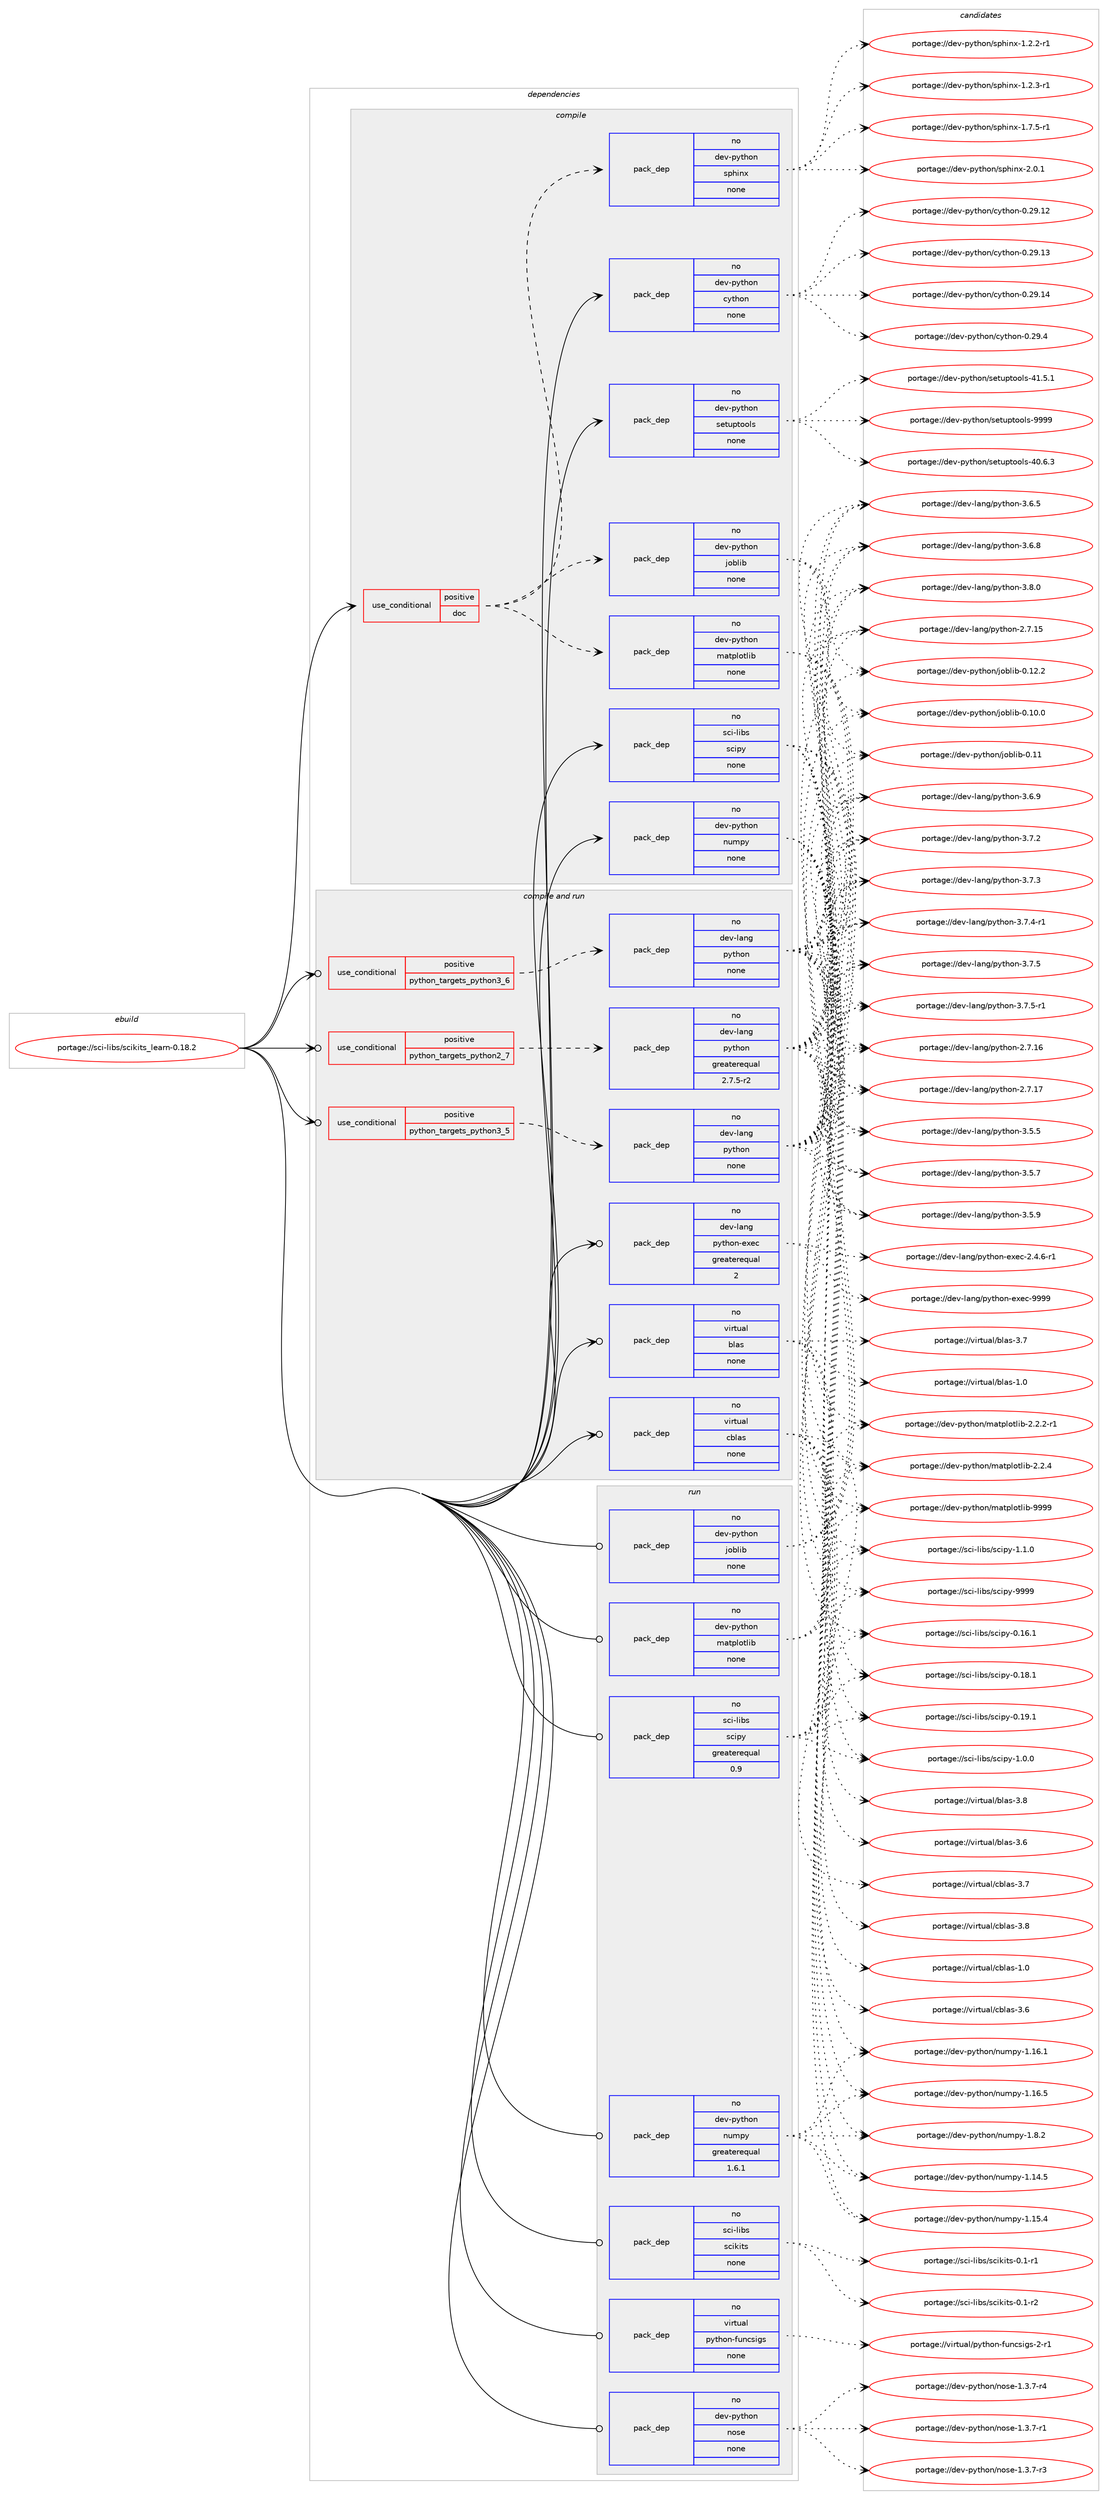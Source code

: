 digraph prolog {

# *************
# Graph options
# *************

newrank=true;
concentrate=true;
compound=true;
graph [rankdir=LR,fontname=Helvetica,fontsize=10,ranksep=1.5];#, ranksep=2.5, nodesep=0.2];
edge  [arrowhead=vee];
node  [fontname=Helvetica,fontsize=10];

# **********
# The ebuild
# **********

subgraph cluster_leftcol {
color=gray;
rank=same;
label=<<i>ebuild</i>>;
id [label="portage://sci-libs/scikits_learn-0.18.2", color=red, width=4, href="../sci-libs/scikits_learn-0.18.2.svg"];
}

# ****************
# The dependencies
# ****************

subgraph cluster_midcol {
color=gray;
label=<<i>dependencies</i>>;
subgraph cluster_compile {
fillcolor="#eeeeee";
style=filled;
label=<<i>compile</i>>;
subgraph cond97180 {
dependency392510 [label=<<TABLE BORDER="0" CELLBORDER="1" CELLSPACING="0" CELLPADDING="4"><TR><TD ROWSPAN="3" CELLPADDING="10">use_conditional</TD></TR><TR><TD>positive</TD></TR><TR><TD>doc</TD></TR></TABLE>>, shape=none, color=red];
subgraph pack288659 {
dependency392511 [label=<<TABLE BORDER="0" CELLBORDER="1" CELLSPACING="0" CELLPADDING="4" WIDTH="220"><TR><TD ROWSPAN="6" CELLPADDING="30">pack_dep</TD></TR><TR><TD WIDTH="110">no</TD></TR><TR><TD>dev-python</TD></TR><TR><TD>joblib</TD></TR><TR><TD>none</TD></TR><TR><TD></TD></TR></TABLE>>, shape=none, color=blue];
}
dependency392510:e -> dependency392511:w [weight=20,style="dashed",arrowhead="vee"];
subgraph pack288660 {
dependency392512 [label=<<TABLE BORDER="0" CELLBORDER="1" CELLSPACING="0" CELLPADDING="4" WIDTH="220"><TR><TD ROWSPAN="6" CELLPADDING="30">pack_dep</TD></TR><TR><TD WIDTH="110">no</TD></TR><TR><TD>dev-python</TD></TR><TR><TD>matplotlib</TD></TR><TR><TD>none</TD></TR><TR><TD></TD></TR></TABLE>>, shape=none, color=blue];
}
dependency392510:e -> dependency392512:w [weight=20,style="dashed",arrowhead="vee"];
subgraph pack288661 {
dependency392513 [label=<<TABLE BORDER="0" CELLBORDER="1" CELLSPACING="0" CELLPADDING="4" WIDTH="220"><TR><TD ROWSPAN="6" CELLPADDING="30">pack_dep</TD></TR><TR><TD WIDTH="110">no</TD></TR><TR><TD>dev-python</TD></TR><TR><TD>sphinx</TD></TR><TR><TD>none</TD></TR><TR><TD></TD></TR></TABLE>>, shape=none, color=blue];
}
dependency392510:e -> dependency392513:w [weight=20,style="dashed",arrowhead="vee"];
}
id:e -> dependency392510:w [weight=20,style="solid",arrowhead="vee"];
subgraph pack288662 {
dependency392514 [label=<<TABLE BORDER="0" CELLBORDER="1" CELLSPACING="0" CELLPADDING="4" WIDTH="220"><TR><TD ROWSPAN="6" CELLPADDING="30">pack_dep</TD></TR><TR><TD WIDTH="110">no</TD></TR><TR><TD>dev-python</TD></TR><TR><TD>cython</TD></TR><TR><TD>none</TD></TR><TR><TD></TD></TR></TABLE>>, shape=none, color=blue];
}
id:e -> dependency392514:w [weight=20,style="solid",arrowhead="vee"];
subgraph pack288663 {
dependency392515 [label=<<TABLE BORDER="0" CELLBORDER="1" CELLSPACING="0" CELLPADDING="4" WIDTH="220"><TR><TD ROWSPAN="6" CELLPADDING="30">pack_dep</TD></TR><TR><TD WIDTH="110">no</TD></TR><TR><TD>dev-python</TD></TR><TR><TD>numpy</TD></TR><TR><TD>none</TD></TR><TR><TD></TD></TR></TABLE>>, shape=none, color=blue];
}
id:e -> dependency392515:w [weight=20,style="solid",arrowhead="vee"];
subgraph pack288664 {
dependency392516 [label=<<TABLE BORDER="0" CELLBORDER="1" CELLSPACING="0" CELLPADDING="4" WIDTH="220"><TR><TD ROWSPAN="6" CELLPADDING="30">pack_dep</TD></TR><TR><TD WIDTH="110">no</TD></TR><TR><TD>dev-python</TD></TR><TR><TD>setuptools</TD></TR><TR><TD>none</TD></TR><TR><TD></TD></TR></TABLE>>, shape=none, color=blue];
}
id:e -> dependency392516:w [weight=20,style="solid",arrowhead="vee"];
subgraph pack288665 {
dependency392517 [label=<<TABLE BORDER="0" CELLBORDER="1" CELLSPACING="0" CELLPADDING="4" WIDTH="220"><TR><TD ROWSPAN="6" CELLPADDING="30">pack_dep</TD></TR><TR><TD WIDTH="110">no</TD></TR><TR><TD>sci-libs</TD></TR><TR><TD>scipy</TD></TR><TR><TD>none</TD></TR><TR><TD></TD></TR></TABLE>>, shape=none, color=blue];
}
id:e -> dependency392517:w [weight=20,style="solid",arrowhead="vee"];
}
subgraph cluster_compileandrun {
fillcolor="#eeeeee";
style=filled;
label=<<i>compile and run</i>>;
subgraph cond97181 {
dependency392518 [label=<<TABLE BORDER="0" CELLBORDER="1" CELLSPACING="0" CELLPADDING="4"><TR><TD ROWSPAN="3" CELLPADDING="10">use_conditional</TD></TR><TR><TD>positive</TD></TR><TR><TD>python_targets_python2_7</TD></TR></TABLE>>, shape=none, color=red];
subgraph pack288666 {
dependency392519 [label=<<TABLE BORDER="0" CELLBORDER="1" CELLSPACING="0" CELLPADDING="4" WIDTH="220"><TR><TD ROWSPAN="6" CELLPADDING="30">pack_dep</TD></TR><TR><TD WIDTH="110">no</TD></TR><TR><TD>dev-lang</TD></TR><TR><TD>python</TD></TR><TR><TD>greaterequal</TD></TR><TR><TD>2.7.5-r2</TD></TR></TABLE>>, shape=none, color=blue];
}
dependency392518:e -> dependency392519:w [weight=20,style="dashed",arrowhead="vee"];
}
id:e -> dependency392518:w [weight=20,style="solid",arrowhead="odotvee"];
subgraph cond97182 {
dependency392520 [label=<<TABLE BORDER="0" CELLBORDER="1" CELLSPACING="0" CELLPADDING="4"><TR><TD ROWSPAN="3" CELLPADDING="10">use_conditional</TD></TR><TR><TD>positive</TD></TR><TR><TD>python_targets_python3_5</TD></TR></TABLE>>, shape=none, color=red];
subgraph pack288667 {
dependency392521 [label=<<TABLE BORDER="0" CELLBORDER="1" CELLSPACING="0" CELLPADDING="4" WIDTH="220"><TR><TD ROWSPAN="6" CELLPADDING="30">pack_dep</TD></TR><TR><TD WIDTH="110">no</TD></TR><TR><TD>dev-lang</TD></TR><TR><TD>python</TD></TR><TR><TD>none</TD></TR><TR><TD></TD></TR></TABLE>>, shape=none, color=blue];
}
dependency392520:e -> dependency392521:w [weight=20,style="dashed",arrowhead="vee"];
}
id:e -> dependency392520:w [weight=20,style="solid",arrowhead="odotvee"];
subgraph cond97183 {
dependency392522 [label=<<TABLE BORDER="0" CELLBORDER="1" CELLSPACING="0" CELLPADDING="4"><TR><TD ROWSPAN="3" CELLPADDING="10">use_conditional</TD></TR><TR><TD>positive</TD></TR><TR><TD>python_targets_python3_6</TD></TR></TABLE>>, shape=none, color=red];
subgraph pack288668 {
dependency392523 [label=<<TABLE BORDER="0" CELLBORDER="1" CELLSPACING="0" CELLPADDING="4" WIDTH="220"><TR><TD ROWSPAN="6" CELLPADDING="30">pack_dep</TD></TR><TR><TD WIDTH="110">no</TD></TR><TR><TD>dev-lang</TD></TR><TR><TD>python</TD></TR><TR><TD>none</TD></TR><TR><TD></TD></TR></TABLE>>, shape=none, color=blue];
}
dependency392522:e -> dependency392523:w [weight=20,style="dashed",arrowhead="vee"];
}
id:e -> dependency392522:w [weight=20,style="solid",arrowhead="odotvee"];
subgraph pack288669 {
dependency392524 [label=<<TABLE BORDER="0" CELLBORDER="1" CELLSPACING="0" CELLPADDING="4" WIDTH="220"><TR><TD ROWSPAN="6" CELLPADDING="30">pack_dep</TD></TR><TR><TD WIDTH="110">no</TD></TR><TR><TD>dev-lang</TD></TR><TR><TD>python-exec</TD></TR><TR><TD>greaterequal</TD></TR><TR><TD>2</TD></TR></TABLE>>, shape=none, color=blue];
}
id:e -> dependency392524:w [weight=20,style="solid",arrowhead="odotvee"];
subgraph pack288670 {
dependency392525 [label=<<TABLE BORDER="0" CELLBORDER="1" CELLSPACING="0" CELLPADDING="4" WIDTH="220"><TR><TD ROWSPAN="6" CELLPADDING="30">pack_dep</TD></TR><TR><TD WIDTH="110">no</TD></TR><TR><TD>virtual</TD></TR><TR><TD>blas</TD></TR><TR><TD>none</TD></TR><TR><TD></TD></TR></TABLE>>, shape=none, color=blue];
}
id:e -> dependency392525:w [weight=20,style="solid",arrowhead="odotvee"];
subgraph pack288671 {
dependency392526 [label=<<TABLE BORDER="0" CELLBORDER="1" CELLSPACING="0" CELLPADDING="4" WIDTH="220"><TR><TD ROWSPAN="6" CELLPADDING="30">pack_dep</TD></TR><TR><TD WIDTH="110">no</TD></TR><TR><TD>virtual</TD></TR><TR><TD>cblas</TD></TR><TR><TD>none</TD></TR><TR><TD></TD></TR></TABLE>>, shape=none, color=blue];
}
id:e -> dependency392526:w [weight=20,style="solid",arrowhead="odotvee"];
}
subgraph cluster_run {
fillcolor="#eeeeee";
style=filled;
label=<<i>run</i>>;
subgraph pack288672 {
dependency392527 [label=<<TABLE BORDER="0" CELLBORDER="1" CELLSPACING="0" CELLPADDING="4" WIDTH="220"><TR><TD ROWSPAN="6" CELLPADDING="30">pack_dep</TD></TR><TR><TD WIDTH="110">no</TD></TR><TR><TD>dev-python</TD></TR><TR><TD>joblib</TD></TR><TR><TD>none</TD></TR><TR><TD></TD></TR></TABLE>>, shape=none, color=blue];
}
id:e -> dependency392527:w [weight=20,style="solid",arrowhead="odot"];
subgraph pack288673 {
dependency392528 [label=<<TABLE BORDER="0" CELLBORDER="1" CELLSPACING="0" CELLPADDING="4" WIDTH="220"><TR><TD ROWSPAN="6" CELLPADDING="30">pack_dep</TD></TR><TR><TD WIDTH="110">no</TD></TR><TR><TD>dev-python</TD></TR><TR><TD>matplotlib</TD></TR><TR><TD>none</TD></TR><TR><TD></TD></TR></TABLE>>, shape=none, color=blue];
}
id:e -> dependency392528:w [weight=20,style="solid",arrowhead="odot"];
subgraph pack288674 {
dependency392529 [label=<<TABLE BORDER="0" CELLBORDER="1" CELLSPACING="0" CELLPADDING="4" WIDTH="220"><TR><TD ROWSPAN="6" CELLPADDING="30">pack_dep</TD></TR><TR><TD WIDTH="110">no</TD></TR><TR><TD>dev-python</TD></TR><TR><TD>nose</TD></TR><TR><TD>none</TD></TR><TR><TD></TD></TR></TABLE>>, shape=none, color=blue];
}
id:e -> dependency392529:w [weight=20,style="solid",arrowhead="odot"];
subgraph pack288675 {
dependency392530 [label=<<TABLE BORDER="0" CELLBORDER="1" CELLSPACING="0" CELLPADDING="4" WIDTH="220"><TR><TD ROWSPAN="6" CELLPADDING="30">pack_dep</TD></TR><TR><TD WIDTH="110">no</TD></TR><TR><TD>dev-python</TD></TR><TR><TD>numpy</TD></TR><TR><TD>greaterequal</TD></TR><TR><TD>1.6.1</TD></TR></TABLE>>, shape=none, color=blue];
}
id:e -> dependency392530:w [weight=20,style="solid",arrowhead="odot"];
subgraph pack288676 {
dependency392531 [label=<<TABLE BORDER="0" CELLBORDER="1" CELLSPACING="0" CELLPADDING="4" WIDTH="220"><TR><TD ROWSPAN="6" CELLPADDING="30">pack_dep</TD></TR><TR><TD WIDTH="110">no</TD></TR><TR><TD>sci-libs</TD></TR><TR><TD>scikits</TD></TR><TR><TD>none</TD></TR><TR><TD></TD></TR></TABLE>>, shape=none, color=blue];
}
id:e -> dependency392531:w [weight=20,style="solid",arrowhead="odot"];
subgraph pack288677 {
dependency392532 [label=<<TABLE BORDER="0" CELLBORDER="1" CELLSPACING="0" CELLPADDING="4" WIDTH="220"><TR><TD ROWSPAN="6" CELLPADDING="30">pack_dep</TD></TR><TR><TD WIDTH="110">no</TD></TR><TR><TD>sci-libs</TD></TR><TR><TD>scipy</TD></TR><TR><TD>greaterequal</TD></TR><TR><TD>0.9</TD></TR></TABLE>>, shape=none, color=blue];
}
id:e -> dependency392532:w [weight=20,style="solid",arrowhead="odot"];
subgraph pack288678 {
dependency392533 [label=<<TABLE BORDER="0" CELLBORDER="1" CELLSPACING="0" CELLPADDING="4" WIDTH="220"><TR><TD ROWSPAN="6" CELLPADDING="30">pack_dep</TD></TR><TR><TD WIDTH="110">no</TD></TR><TR><TD>virtual</TD></TR><TR><TD>python-funcsigs</TD></TR><TR><TD>none</TD></TR><TR><TD></TD></TR></TABLE>>, shape=none, color=blue];
}
id:e -> dependency392533:w [weight=20,style="solid",arrowhead="odot"];
}
}

# **************
# The candidates
# **************

subgraph cluster_choices {
rank=same;
color=gray;
label=<<i>candidates</i>>;

subgraph choice288659 {
color=black;
nodesep=1;
choiceportage1001011184511212111610411111047106111981081059845484649484648 [label="portage://dev-python/joblib-0.10.0", color=red, width=4,href="../dev-python/joblib-0.10.0.svg"];
choiceportage100101118451121211161041111104710611198108105984548464949 [label="portage://dev-python/joblib-0.11", color=red, width=4,href="../dev-python/joblib-0.11.svg"];
choiceportage1001011184511212111610411111047106111981081059845484649504650 [label="portage://dev-python/joblib-0.12.2", color=red, width=4,href="../dev-python/joblib-0.12.2.svg"];
dependency392511:e -> choiceportage1001011184511212111610411111047106111981081059845484649484648:w [style=dotted,weight="100"];
dependency392511:e -> choiceportage100101118451121211161041111104710611198108105984548464949:w [style=dotted,weight="100"];
dependency392511:e -> choiceportage1001011184511212111610411111047106111981081059845484649504650:w [style=dotted,weight="100"];
}
subgraph choice288660 {
color=black;
nodesep=1;
choiceportage100101118451121211161041111104710997116112108111116108105984550465046504511449 [label="portage://dev-python/matplotlib-2.2.2-r1", color=red, width=4,href="../dev-python/matplotlib-2.2.2-r1.svg"];
choiceportage10010111845112121116104111110471099711611210811111610810598455046504652 [label="portage://dev-python/matplotlib-2.2.4", color=red, width=4,href="../dev-python/matplotlib-2.2.4.svg"];
choiceportage100101118451121211161041111104710997116112108111116108105984557575757 [label="portage://dev-python/matplotlib-9999", color=red, width=4,href="../dev-python/matplotlib-9999.svg"];
dependency392512:e -> choiceportage100101118451121211161041111104710997116112108111116108105984550465046504511449:w [style=dotted,weight="100"];
dependency392512:e -> choiceportage10010111845112121116104111110471099711611210811111610810598455046504652:w [style=dotted,weight="100"];
dependency392512:e -> choiceportage100101118451121211161041111104710997116112108111116108105984557575757:w [style=dotted,weight="100"];
}
subgraph choice288661 {
color=black;
nodesep=1;
choiceportage10010111845112121116104111110471151121041051101204549465046504511449 [label="portage://dev-python/sphinx-1.2.2-r1", color=red, width=4,href="../dev-python/sphinx-1.2.2-r1.svg"];
choiceportage10010111845112121116104111110471151121041051101204549465046514511449 [label="portage://dev-python/sphinx-1.2.3-r1", color=red, width=4,href="../dev-python/sphinx-1.2.3-r1.svg"];
choiceportage10010111845112121116104111110471151121041051101204549465546534511449 [label="portage://dev-python/sphinx-1.7.5-r1", color=red, width=4,href="../dev-python/sphinx-1.7.5-r1.svg"];
choiceportage1001011184511212111610411111047115112104105110120455046484649 [label="portage://dev-python/sphinx-2.0.1", color=red, width=4,href="../dev-python/sphinx-2.0.1.svg"];
dependency392513:e -> choiceportage10010111845112121116104111110471151121041051101204549465046504511449:w [style=dotted,weight="100"];
dependency392513:e -> choiceportage10010111845112121116104111110471151121041051101204549465046514511449:w [style=dotted,weight="100"];
dependency392513:e -> choiceportage10010111845112121116104111110471151121041051101204549465546534511449:w [style=dotted,weight="100"];
dependency392513:e -> choiceportage1001011184511212111610411111047115112104105110120455046484649:w [style=dotted,weight="100"];
}
subgraph choice288662 {
color=black;
nodesep=1;
choiceportage1001011184511212111610411111047991211161041111104548465057464950 [label="portage://dev-python/cython-0.29.12", color=red, width=4,href="../dev-python/cython-0.29.12.svg"];
choiceportage1001011184511212111610411111047991211161041111104548465057464951 [label="portage://dev-python/cython-0.29.13", color=red, width=4,href="../dev-python/cython-0.29.13.svg"];
choiceportage1001011184511212111610411111047991211161041111104548465057464952 [label="portage://dev-python/cython-0.29.14", color=red, width=4,href="../dev-python/cython-0.29.14.svg"];
choiceportage10010111845112121116104111110479912111610411111045484650574652 [label="portage://dev-python/cython-0.29.4", color=red, width=4,href="../dev-python/cython-0.29.4.svg"];
dependency392514:e -> choiceportage1001011184511212111610411111047991211161041111104548465057464950:w [style=dotted,weight="100"];
dependency392514:e -> choiceportage1001011184511212111610411111047991211161041111104548465057464951:w [style=dotted,weight="100"];
dependency392514:e -> choiceportage1001011184511212111610411111047991211161041111104548465057464952:w [style=dotted,weight="100"];
dependency392514:e -> choiceportage10010111845112121116104111110479912111610411111045484650574652:w [style=dotted,weight="100"];
}
subgraph choice288663 {
color=black;
nodesep=1;
choiceportage100101118451121211161041111104711011710911212145494649524653 [label="portage://dev-python/numpy-1.14.5", color=red, width=4,href="../dev-python/numpy-1.14.5.svg"];
choiceportage100101118451121211161041111104711011710911212145494649534652 [label="portage://dev-python/numpy-1.15.4", color=red, width=4,href="../dev-python/numpy-1.15.4.svg"];
choiceportage100101118451121211161041111104711011710911212145494649544649 [label="portage://dev-python/numpy-1.16.1", color=red, width=4,href="../dev-python/numpy-1.16.1.svg"];
choiceportage100101118451121211161041111104711011710911212145494649544653 [label="portage://dev-python/numpy-1.16.5", color=red, width=4,href="../dev-python/numpy-1.16.5.svg"];
choiceportage1001011184511212111610411111047110117109112121454946564650 [label="portage://dev-python/numpy-1.8.2", color=red, width=4,href="../dev-python/numpy-1.8.2.svg"];
dependency392515:e -> choiceportage100101118451121211161041111104711011710911212145494649524653:w [style=dotted,weight="100"];
dependency392515:e -> choiceportage100101118451121211161041111104711011710911212145494649534652:w [style=dotted,weight="100"];
dependency392515:e -> choiceportage100101118451121211161041111104711011710911212145494649544649:w [style=dotted,weight="100"];
dependency392515:e -> choiceportage100101118451121211161041111104711011710911212145494649544653:w [style=dotted,weight="100"];
dependency392515:e -> choiceportage1001011184511212111610411111047110117109112121454946564650:w [style=dotted,weight="100"];
}
subgraph choice288664 {
color=black;
nodesep=1;
choiceportage100101118451121211161041111104711510111611711211611111110811545524846544651 [label="portage://dev-python/setuptools-40.6.3", color=red, width=4,href="../dev-python/setuptools-40.6.3.svg"];
choiceportage100101118451121211161041111104711510111611711211611111110811545524946534649 [label="portage://dev-python/setuptools-41.5.1", color=red, width=4,href="../dev-python/setuptools-41.5.1.svg"];
choiceportage10010111845112121116104111110471151011161171121161111111081154557575757 [label="portage://dev-python/setuptools-9999", color=red, width=4,href="../dev-python/setuptools-9999.svg"];
dependency392516:e -> choiceportage100101118451121211161041111104711510111611711211611111110811545524846544651:w [style=dotted,weight="100"];
dependency392516:e -> choiceportage100101118451121211161041111104711510111611711211611111110811545524946534649:w [style=dotted,weight="100"];
dependency392516:e -> choiceportage10010111845112121116104111110471151011161171121161111111081154557575757:w [style=dotted,weight="100"];
}
subgraph choice288665 {
color=black;
nodesep=1;
choiceportage115991054510810598115471159910511212145484649544649 [label="portage://sci-libs/scipy-0.16.1", color=red, width=4,href="../sci-libs/scipy-0.16.1.svg"];
choiceportage115991054510810598115471159910511212145484649564649 [label="portage://sci-libs/scipy-0.18.1", color=red, width=4,href="../sci-libs/scipy-0.18.1.svg"];
choiceportage115991054510810598115471159910511212145484649574649 [label="portage://sci-libs/scipy-0.19.1", color=red, width=4,href="../sci-libs/scipy-0.19.1.svg"];
choiceportage1159910545108105981154711599105112121454946484648 [label="portage://sci-libs/scipy-1.0.0", color=red, width=4,href="../sci-libs/scipy-1.0.0.svg"];
choiceportage1159910545108105981154711599105112121454946494648 [label="portage://sci-libs/scipy-1.1.0", color=red, width=4,href="../sci-libs/scipy-1.1.0.svg"];
choiceportage11599105451081059811547115991051121214557575757 [label="portage://sci-libs/scipy-9999", color=red, width=4,href="../sci-libs/scipy-9999.svg"];
dependency392517:e -> choiceportage115991054510810598115471159910511212145484649544649:w [style=dotted,weight="100"];
dependency392517:e -> choiceportage115991054510810598115471159910511212145484649564649:w [style=dotted,weight="100"];
dependency392517:e -> choiceportage115991054510810598115471159910511212145484649574649:w [style=dotted,weight="100"];
dependency392517:e -> choiceportage1159910545108105981154711599105112121454946484648:w [style=dotted,weight="100"];
dependency392517:e -> choiceportage1159910545108105981154711599105112121454946494648:w [style=dotted,weight="100"];
dependency392517:e -> choiceportage11599105451081059811547115991051121214557575757:w [style=dotted,weight="100"];
}
subgraph choice288666 {
color=black;
nodesep=1;
choiceportage10010111845108971101034711212111610411111045504655464953 [label="portage://dev-lang/python-2.7.15", color=red, width=4,href="../dev-lang/python-2.7.15.svg"];
choiceportage10010111845108971101034711212111610411111045504655464954 [label="portage://dev-lang/python-2.7.16", color=red, width=4,href="../dev-lang/python-2.7.16.svg"];
choiceportage10010111845108971101034711212111610411111045504655464955 [label="portage://dev-lang/python-2.7.17", color=red, width=4,href="../dev-lang/python-2.7.17.svg"];
choiceportage100101118451089711010347112121116104111110455146534653 [label="portage://dev-lang/python-3.5.5", color=red, width=4,href="../dev-lang/python-3.5.5.svg"];
choiceportage100101118451089711010347112121116104111110455146534655 [label="portage://dev-lang/python-3.5.7", color=red, width=4,href="../dev-lang/python-3.5.7.svg"];
choiceportage100101118451089711010347112121116104111110455146534657 [label="portage://dev-lang/python-3.5.9", color=red, width=4,href="../dev-lang/python-3.5.9.svg"];
choiceportage100101118451089711010347112121116104111110455146544653 [label="portage://dev-lang/python-3.6.5", color=red, width=4,href="../dev-lang/python-3.6.5.svg"];
choiceportage100101118451089711010347112121116104111110455146544656 [label="portage://dev-lang/python-3.6.8", color=red, width=4,href="../dev-lang/python-3.6.8.svg"];
choiceportage100101118451089711010347112121116104111110455146544657 [label="portage://dev-lang/python-3.6.9", color=red, width=4,href="../dev-lang/python-3.6.9.svg"];
choiceportage100101118451089711010347112121116104111110455146554650 [label="portage://dev-lang/python-3.7.2", color=red, width=4,href="../dev-lang/python-3.7.2.svg"];
choiceportage100101118451089711010347112121116104111110455146554651 [label="portage://dev-lang/python-3.7.3", color=red, width=4,href="../dev-lang/python-3.7.3.svg"];
choiceportage1001011184510897110103471121211161041111104551465546524511449 [label="portage://dev-lang/python-3.7.4-r1", color=red, width=4,href="../dev-lang/python-3.7.4-r1.svg"];
choiceportage100101118451089711010347112121116104111110455146554653 [label="portage://dev-lang/python-3.7.5", color=red, width=4,href="../dev-lang/python-3.7.5.svg"];
choiceportage1001011184510897110103471121211161041111104551465546534511449 [label="portage://dev-lang/python-3.7.5-r1", color=red, width=4,href="../dev-lang/python-3.7.5-r1.svg"];
choiceportage100101118451089711010347112121116104111110455146564648 [label="portage://dev-lang/python-3.8.0", color=red, width=4,href="../dev-lang/python-3.8.0.svg"];
dependency392519:e -> choiceportage10010111845108971101034711212111610411111045504655464953:w [style=dotted,weight="100"];
dependency392519:e -> choiceportage10010111845108971101034711212111610411111045504655464954:w [style=dotted,weight="100"];
dependency392519:e -> choiceportage10010111845108971101034711212111610411111045504655464955:w [style=dotted,weight="100"];
dependency392519:e -> choiceportage100101118451089711010347112121116104111110455146534653:w [style=dotted,weight="100"];
dependency392519:e -> choiceportage100101118451089711010347112121116104111110455146534655:w [style=dotted,weight="100"];
dependency392519:e -> choiceportage100101118451089711010347112121116104111110455146534657:w [style=dotted,weight="100"];
dependency392519:e -> choiceportage100101118451089711010347112121116104111110455146544653:w [style=dotted,weight="100"];
dependency392519:e -> choiceportage100101118451089711010347112121116104111110455146544656:w [style=dotted,weight="100"];
dependency392519:e -> choiceportage100101118451089711010347112121116104111110455146544657:w [style=dotted,weight="100"];
dependency392519:e -> choiceportage100101118451089711010347112121116104111110455146554650:w [style=dotted,weight="100"];
dependency392519:e -> choiceportage100101118451089711010347112121116104111110455146554651:w [style=dotted,weight="100"];
dependency392519:e -> choiceportage1001011184510897110103471121211161041111104551465546524511449:w [style=dotted,weight="100"];
dependency392519:e -> choiceportage100101118451089711010347112121116104111110455146554653:w [style=dotted,weight="100"];
dependency392519:e -> choiceportage1001011184510897110103471121211161041111104551465546534511449:w [style=dotted,weight="100"];
dependency392519:e -> choiceportage100101118451089711010347112121116104111110455146564648:w [style=dotted,weight="100"];
}
subgraph choice288667 {
color=black;
nodesep=1;
choiceportage10010111845108971101034711212111610411111045504655464953 [label="portage://dev-lang/python-2.7.15", color=red, width=4,href="../dev-lang/python-2.7.15.svg"];
choiceportage10010111845108971101034711212111610411111045504655464954 [label="portage://dev-lang/python-2.7.16", color=red, width=4,href="../dev-lang/python-2.7.16.svg"];
choiceportage10010111845108971101034711212111610411111045504655464955 [label="portage://dev-lang/python-2.7.17", color=red, width=4,href="../dev-lang/python-2.7.17.svg"];
choiceportage100101118451089711010347112121116104111110455146534653 [label="portage://dev-lang/python-3.5.5", color=red, width=4,href="../dev-lang/python-3.5.5.svg"];
choiceportage100101118451089711010347112121116104111110455146534655 [label="portage://dev-lang/python-3.5.7", color=red, width=4,href="../dev-lang/python-3.5.7.svg"];
choiceportage100101118451089711010347112121116104111110455146534657 [label="portage://dev-lang/python-3.5.9", color=red, width=4,href="../dev-lang/python-3.5.9.svg"];
choiceportage100101118451089711010347112121116104111110455146544653 [label="portage://dev-lang/python-3.6.5", color=red, width=4,href="../dev-lang/python-3.6.5.svg"];
choiceportage100101118451089711010347112121116104111110455146544656 [label="portage://dev-lang/python-3.6.8", color=red, width=4,href="../dev-lang/python-3.6.8.svg"];
choiceportage100101118451089711010347112121116104111110455146544657 [label="portage://dev-lang/python-3.6.9", color=red, width=4,href="../dev-lang/python-3.6.9.svg"];
choiceportage100101118451089711010347112121116104111110455146554650 [label="portage://dev-lang/python-3.7.2", color=red, width=4,href="../dev-lang/python-3.7.2.svg"];
choiceportage100101118451089711010347112121116104111110455146554651 [label="portage://dev-lang/python-3.7.3", color=red, width=4,href="../dev-lang/python-3.7.3.svg"];
choiceportage1001011184510897110103471121211161041111104551465546524511449 [label="portage://dev-lang/python-3.7.4-r1", color=red, width=4,href="../dev-lang/python-3.7.4-r1.svg"];
choiceportage100101118451089711010347112121116104111110455146554653 [label="portage://dev-lang/python-3.7.5", color=red, width=4,href="../dev-lang/python-3.7.5.svg"];
choiceportage1001011184510897110103471121211161041111104551465546534511449 [label="portage://dev-lang/python-3.7.5-r1", color=red, width=4,href="../dev-lang/python-3.7.5-r1.svg"];
choiceportage100101118451089711010347112121116104111110455146564648 [label="portage://dev-lang/python-3.8.0", color=red, width=4,href="../dev-lang/python-3.8.0.svg"];
dependency392521:e -> choiceportage10010111845108971101034711212111610411111045504655464953:w [style=dotted,weight="100"];
dependency392521:e -> choiceportage10010111845108971101034711212111610411111045504655464954:w [style=dotted,weight="100"];
dependency392521:e -> choiceportage10010111845108971101034711212111610411111045504655464955:w [style=dotted,weight="100"];
dependency392521:e -> choiceportage100101118451089711010347112121116104111110455146534653:w [style=dotted,weight="100"];
dependency392521:e -> choiceportage100101118451089711010347112121116104111110455146534655:w [style=dotted,weight="100"];
dependency392521:e -> choiceportage100101118451089711010347112121116104111110455146534657:w [style=dotted,weight="100"];
dependency392521:e -> choiceportage100101118451089711010347112121116104111110455146544653:w [style=dotted,weight="100"];
dependency392521:e -> choiceportage100101118451089711010347112121116104111110455146544656:w [style=dotted,weight="100"];
dependency392521:e -> choiceportage100101118451089711010347112121116104111110455146544657:w [style=dotted,weight="100"];
dependency392521:e -> choiceportage100101118451089711010347112121116104111110455146554650:w [style=dotted,weight="100"];
dependency392521:e -> choiceportage100101118451089711010347112121116104111110455146554651:w [style=dotted,weight="100"];
dependency392521:e -> choiceportage1001011184510897110103471121211161041111104551465546524511449:w [style=dotted,weight="100"];
dependency392521:e -> choiceportage100101118451089711010347112121116104111110455146554653:w [style=dotted,weight="100"];
dependency392521:e -> choiceportage1001011184510897110103471121211161041111104551465546534511449:w [style=dotted,weight="100"];
dependency392521:e -> choiceportage100101118451089711010347112121116104111110455146564648:w [style=dotted,weight="100"];
}
subgraph choice288668 {
color=black;
nodesep=1;
choiceportage10010111845108971101034711212111610411111045504655464953 [label="portage://dev-lang/python-2.7.15", color=red, width=4,href="../dev-lang/python-2.7.15.svg"];
choiceportage10010111845108971101034711212111610411111045504655464954 [label="portage://dev-lang/python-2.7.16", color=red, width=4,href="../dev-lang/python-2.7.16.svg"];
choiceportage10010111845108971101034711212111610411111045504655464955 [label="portage://dev-lang/python-2.7.17", color=red, width=4,href="../dev-lang/python-2.7.17.svg"];
choiceportage100101118451089711010347112121116104111110455146534653 [label="portage://dev-lang/python-3.5.5", color=red, width=4,href="../dev-lang/python-3.5.5.svg"];
choiceportage100101118451089711010347112121116104111110455146534655 [label="portage://dev-lang/python-3.5.7", color=red, width=4,href="../dev-lang/python-3.5.7.svg"];
choiceportage100101118451089711010347112121116104111110455146534657 [label="portage://dev-lang/python-3.5.9", color=red, width=4,href="../dev-lang/python-3.5.9.svg"];
choiceportage100101118451089711010347112121116104111110455146544653 [label="portage://dev-lang/python-3.6.5", color=red, width=4,href="../dev-lang/python-3.6.5.svg"];
choiceportage100101118451089711010347112121116104111110455146544656 [label="portage://dev-lang/python-3.6.8", color=red, width=4,href="../dev-lang/python-3.6.8.svg"];
choiceportage100101118451089711010347112121116104111110455146544657 [label="portage://dev-lang/python-3.6.9", color=red, width=4,href="../dev-lang/python-3.6.9.svg"];
choiceportage100101118451089711010347112121116104111110455146554650 [label="portage://dev-lang/python-3.7.2", color=red, width=4,href="../dev-lang/python-3.7.2.svg"];
choiceportage100101118451089711010347112121116104111110455146554651 [label="portage://dev-lang/python-3.7.3", color=red, width=4,href="../dev-lang/python-3.7.3.svg"];
choiceportage1001011184510897110103471121211161041111104551465546524511449 [label="portage://dev-lang/python-3.7.4-r1", color=red, width=4,href="../dev-lang/python-3.7.4-r1.svg"];
choiceportage100101118451089711010347112121116104111110455146554653 [label="portage://dev-lang/python-3.7.5", color=red, width=4,href="../dev-lang/python-3.7.5.svg"];
choiceportage1001011184510897110103471121211161041111104551465546534511449 [label="portage://dev-lang/python-3.7.5-r1", color=red, width=4,href="../dev-lang/python-3.7.5-r1.svg"];
choiceportage100101118451089711010347112121116104111110455146564648 [label="portage://dev-lang/python-3.8.0", color=red, width=4,href="../dev-lang/python-3.8.0.svg"];
dependency392523:e -> choiceportage10010111845108971101034711212111610411111045504655464953:w [style=dotted,weight="100"];
dependency392523:e -> choiceportage10010111845108971101034711212111610411111045504655464954:w [style=dotted,weight="100"];
dependency392523:e -> choiceportage10010111845108971101034711212111610411111045504655464955:w [style=dotted,weight="100"];
dependency392523:e -> choiceportage100101118451089711010347112121116104111110455146534653:w [style=dotted,weight="100"];
dependency392523:e -> choiceportage100101118451089711010347112121116104111110455146534655:w [style=dotted,weight="100"];
dependency392523:e -> choiceportage100101118451089711010347112121116104111110455146534657:w [style=dotted,weight="100"];
dependency392523:e -> choiceportage100101118451089711010347112121116104111110455146544653:w [style=dotted,weight="100"];
dependency392523:e -> choiceportage100101118451089711010347112121116104111110455146544656:w [style=dotted,weight="100"];
dependency392523:e -> choiceportage100101118451089711010347112121116104111110455146544657:w [style=dotted,weight="100"];
dependency392523:e -> choiceportage100101118451089711010347112121116104111110455146554650:w [style=dotted,weight="100"];
dependency392523:e -> choiceportage100101118451089711010347112121116104111110455146554651:w [style=dotted,weight="100"];
dependency392523:e -> choiceportage1001011184510897110103471121211161041111104551465546524511449:w [style=dotted,weight="100"];
dependency392523:e -> choiceportage100101118451089711010347112121116104111110455146554653:w [style=dotted,weight="100"];
dependency392523:e -> choiceportage1001011184510897110103471121211161041111104551465546534511449:w [style=dotted,weight="100"];
dependency392523:e -> choiceportage100101118451089711010347112121116104111110455146564648:w [style=dotted,weight="100"];
}
subgraph choice288669 {
color=black;
nodesep=1;
choiceportage10010111845108971101034711212111610411111045101120101994550465246544511449 [label="portage://dev-lang/python-exec-2.4.6-r1", color=red, width=4,href="../dev-lang/python-exec-2.4.6-r1.svg"];
choiceportage10010111845108971101034711212111610411111045101120101994557575757 [label="portage://dev-lang/python-exec-9999", color=red, width=4,href="../dev-lang/python-exec-9999.svg"];
dependency392524:e -> choiceportage10010111845108971101034711212111610411111045101120101994550465246544511449:w [style=dotted,weight="100"];
dependency392524:e -> choiceportage10010111845108971101034711212111610411111045101120101994557575757:w [style=dotted,weight="100"];
}
subgraph choice288670 {
color=black;
nodesep=1;
choiceportage1181051141161179710847981089711545494648 [label="portage://virtual/blas-1.0", color=red, width=4,href="../virtual/blas-1.0.svg"];
choiceportage1181051141161179710847981089711545514654 [label="portage://virtual/blas-3.6", color=red, width=4,href="../virtual/blas-3.6.svg"];
choiceportage1181051141161179710847981089711545514655 [label="portage://virtual/blas-3.7", color=red, width=4,href="../virtual/blas-3.7.svg"];
choiceportage1181051141161179710847981089711545514656 [label="portage://virtual/blas-3.8", color=red, width=4,href="../virtual/blas-3.8.svg"];
dependency392525:e -> choiceportage1181051141161179710847981089711545494648:w [style=dotted,weight="100"];
dependency392525:e -> choiceportage1181051141161179710847981089711545514654:w [style=dotted,weight="100"];
dependency392525:e -> choiceportage1181051141161179710847981089711545514655:w [style=dotted,weight="100"];
dependency392525:e -> choiceportage1181051141161179710847981089711545514656:w [style=dotted,weight="100"];
}
subgraph choice288671 {
color=black;
nodesep=1;
choiceportage118105114116117971084799981089711545494648 [label="portage://virtual/cblas-1.0", color=red, width=4,href="../virtual/cblas-1.0.svg"];
choiceportage118105114116117971084799981089711545514654 [label="portage://virtual/cblas-3.6", color=red, width=4,href="../virtual/cblas-3.6.svg"];
choiceportage118105114116117971084799981089711545514655 [label="portage://virtual/cblas-3.7", color=red, width=4,href="../virtual/cblas-3.7.svg"];
choiceportage118105114116117971084799981089711545514656 [label="portage://virtual/cblas-3.8", color=red, width=4,href="../virtual/cblas-3.8.svg"];
dependency392526:e -> choiceportage118105114116117971084799981089711545494648:w [style=dotted,weight="100"];
dependency392526:e -> choiceportage118105114116117971084799981089711545514654:w [style=dotted,weight="100"];
dependency392526:e -> choiceportage118105114116117971084799981089711545514655:w [style=dotted,weight="100"];
dependency392526:e -> choiceportage118105114116117971084799981089711545514656:w [style=dotted,weight="100"];
}
subgraph choice288672 {
color=black;
nodesep=1;
choiceportage1001011184511212111610411111047106111981081059845484649484648 [label="portage://dev-python/joblib-0.10.0", color=red, width=4,href="../dev-python/joblib-0.10.0.svg"];
choiceportage100101118451121211161041111104710611198108105984548464949 [label="portage://dev-python/joblib-0.11", color=red, width=4,href="../dev-python/joblib-0.11.svg"];
choiceportage1001011184511212111610411111047106111981081059845484649504650 [label="portage://dev-python/joblib-0.12.2", color=red, width=4,href="../dev-python/joblib-0.12.2.svg"];
dependency392527:e -> choiceportage1001011184511212111610411111047106111981081059845484649484648:w [style=dotted,weight="100"];
dependency392527:e -> choiceportage100101118451121211161041111104710611198108105984548464949:w [style=dotted,weight="100"];
dependency392527:e -> choiceportage1001011184511212111610411111047106111981081059845484649504650:w [style=dotted,weight="100"];
}
subgraph choice288673 {
color=black;
nodesep=1;
choiceportage100101118451121211161041111104710997116112108111116108105984550465046504511449 [label="portage://dev-python/matplotlib-2.2.2-r1", color=red, width=4,href="../dev-python/matplotlib-2.2.2-r1.svg"];
choiceportage10010111845112121116104111110471099711611210811111610810598455046504652 [label="portage://dev-python/matplotlib-2.2.4", color=red, width=4,href="../dev-python/matplotlib-2.2.4.svg"];
choiceportage100101118451121211161041111104710997116112108111116108105984557575757 [label="portage://dev-python/matplotlib-9999", color=red, width=4,href="../dev-python/matplotlib-9999.svg"];
dependency392528:e -> choiceportage100101118451121211161041111104710997116112108111116108105984550465046504511449:w [style=dotted,weight="100"];
dependency392528:e -> choiceportage10010111845112121116104111110471099711611210811111610810598455046504652:w [style=dotted,weight="100"];
dependency392528:e -> choiceportage100101118451121211161041111104710997116112108111116108105984557575757:w [style=dotted,weight="100"];
}
subgraph choice288674 {
color=black;
nodesep=1;
choiceportage10010111845112121116104111110471101111151014549465146554511449 [label="portage://dev-python/nose-1.3.7-r1", color=red, width=4,href="../dev-python/nose-1.3.7-r1.svg"];
choiceportage10010111845112121116104111110471101111151014549465146554511451 [label="portage://dev-python/nose-1.3.7-r3", color=red, width=4,href="../dev-python/nose-1.3.7-r3.svg"];
choiceportage10010111845112121116104111110471101111151014549465146554511452 [label="portage://dev-python/nose-1.3.7-r4", color=red, width=4,href="../dev-python/nose-1.3.7-r4.svg"];
dependency392529:e -> choiceportage10010111845112121116104111110471101111151014549465146554511449:w [style=dotted,weight="100"];
dependency392529:e -> choiceportage10010111845112121116104111110471101111151014549465146554511451:w [style=dotted,weight="100"];
dependency392529:e -> choiceportage10010111845112121116104111110471101111151014549465146554511452:w [style=dotted,weight="100"];
}
subgraph choice288675 {
color=black;
nodesep=1;
choiceportage100101118451121211161041111104711011710911212145494649524653 [label="portage://dev-python/numpy-1.14.5", color=red, width=4,href="../dev-python/numpy-1.14.5.svg"];
choiceportage100101118451121211161041111104711011710911212145494649534652 [label="portage://dev-python/numpy-1.15.4", color=red, width=4,href="../dev-python/numpy-1.15.4.svg"];
choiceportage100101118451121211161041111104711011710911212145494649544649 [label="portage://dev-python/numpy-1.16.1", color=red, width=4,href="../dev-python/numpy-1.16.1.svg"];
choiceportage100101118451121211161041111104711011710911212145494649544653 [label="portage://dev-python/numpy-1.16.5", color=red, width=4,href="../dev-python/numpy-1.16.5.svg"];
choiceportage1001011184511212111610411111047110117109112121454946564650 [label="portage://dev-python/numpy-1.8.2", color=red, width=4,href="../dev-python/numpy-1.8.2.svg"];
dependency392530:e -> choiceportage100101118451121211161041111104711011710911212145494649524653:w [style=dotted,weight="100"];
dependency392530:e -> choiceportage100101118451121211161041111104711011710911212145494649534652:w [style=dotted,weight="100"];
dependency392530:e -> choiceportage100101118451121211161041111104711011710911212145494649544649:w [style=dotted,weight="100"];
dependency392530:e -> choiceportage100101118451121211161041111104711011710911212145494649544653:w [style=dotted,weight="100"];
dependency392530:e -> choiceportage1001011184511212111610411111047110117109112121454946564650:w [style=dotted,weight="100"];
}
subgraph choice288676 {
color=black;
nodesep=1;
choiceportage1159910545108105981154711599105107105116115454846494511449 [label="portage://sci-libs/scikits-0.1-r1", color=red, width=4,href="../sci-libs/scikits-0.1-r1.svg"];
choiceportage1159910545108105981154711599105107105116115454846494511450 [label="portage://sci-libs/scikits-0.1-r2", color=red, width=4,href="../sci-libs/scikits-0.1-r2.svg"];
dependency392531:e -> choiceportage1159910545108105981154711599105107105116115454846494511449:w [style=dotted,weight="100"];
dependency392531:e -> choiceportage1159910545108105981154711599105107105116115454846494511450:w [style=dotted,weight="100"];
}
subgraph choice288677 {
color=black;
nodesep=1;
choiceportage115991054510810598115471159910511212145484649544649 [label="portage://sci-libs/scipy-0.16.1", color=red, width=4,href="../sci-libs/scipy-0.16.1.svg"];
choiceportage115991054510810598115471159910511212145484649564649 [label="portage://sci-libs/scipy-0.18.1", color=red, width=4,href="../sci-libs/scipy-0.18.1.svg"];
choiceportage115991054510810598115471159910511212145484649574649 [label="portage://sci-libs/scipy-0.19.1", color=red, width=4,href="../sci-libs/scipy-0.19.1.svg"];
choiceportage1159910545108105981154711599105112121454946484648 [label="portage://sci-libs/scipy-1.0.0", color=red, width=4,href="../sci-libs/scipy-1.0.0.svg"];
choiceportage1159910545108105981154711599105112121454946494648 [label="portage://sci-libs/scipy-1.1.0", color=red, width=4,href="../sci-libs/scipy-1.1.0.svg"];
choiceportage11599105451081059811547115991051121214557575757 [label="portage://sci-libs/scipy-9999", color=red, width=4,href="../sci-libs/scipy-9999.svg"];
dependency392532:e -> choiceportage115991054510810598115471159910511212145484649544649:w [style=dotted,weight="100"];
dependency392532:e -> choiceportage115991054510810598115471159910511212145484649564649:w [style=dotted,weight="100"];
dependency392532:e -> choiceportage115991054510810598115471159910511212145484649574649:w [style=dotted,weight="100"];
dependency392532:e -> choiceportage1159910545108105981154711599105112121454946484648:w [style=dotted,weight="100"];
dependency392532:e -> choiceportage1159910545108105981154711599105112121454946494648:w [style=dotted,weight="100"];
dependency392532:e -> choiceportage11599105451081059811547115991051121214557575757:w [style=dotted,weight="100"];
}
subgraph choice288678 {
color=black;
nodesep=1;
choiceportage1181051141161179710847112121116104111110451021171109911510510311545504511449 [label="portage://virtual/python-funcsigs-2-r1", color=red, width=4,href="../virtual/python-funcsigs-2-r1.svg"];
dependency392533:e -> choiceportage1181051141161179710847112121116104111110451021171109911510510311545504511449:w [style=dotted,weight="100"];
}
}

}
